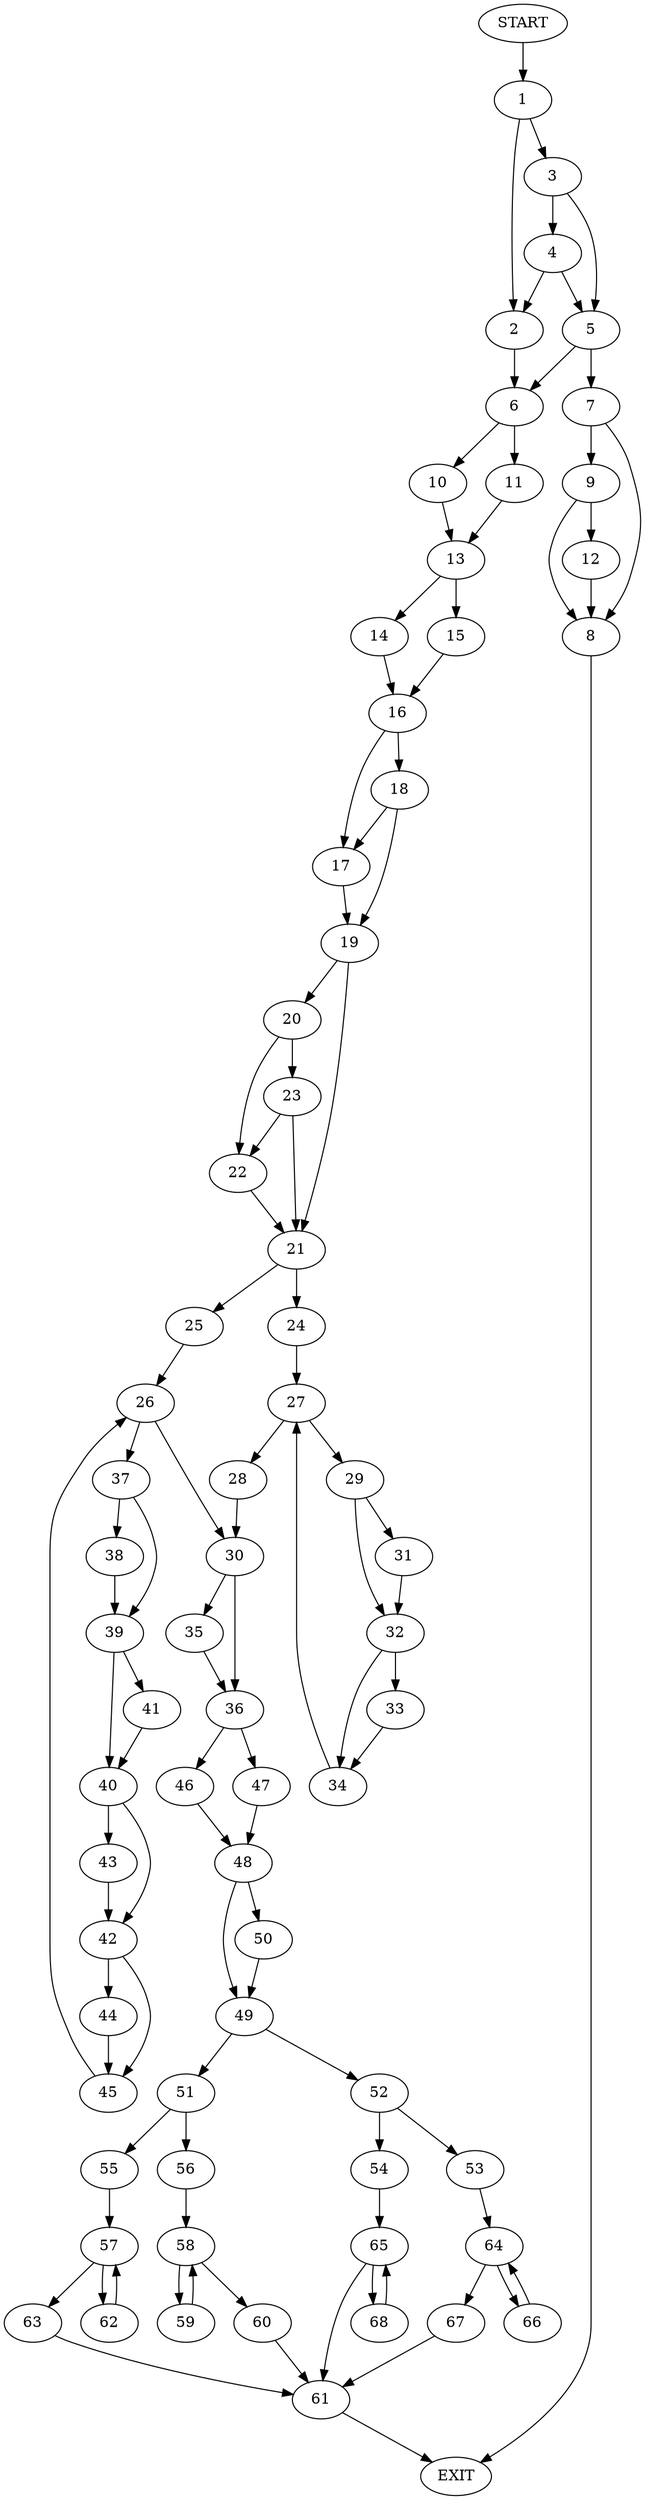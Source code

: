 digraph {
0 [label="START"]
69 [label="EXIT"]
0 -> 1
1 -> 2
1 -> 3
3 -> 4
3 -> 5
2 -> 6
5 -> 7
5 -> 6
4 -> 2
4 -> 5
7 -> 8
7 -> 9
6 -> 10
6 -> 11
8 -> 69
9 -> 8
9 -> 12
12 -> 8
10 -> 13
11 -> 13
13 -> 14
13 -> 15
14 -> 16
15 -> 16
16 -> 17
16 -> 18
18 -> 19
18 -> 17
17 -> 19
19 -> 20
19 -> 21
20 -> 22
20 -> 23
21 -> 24
21 -> 25
22 -> 21
23 -> 22
23 -> 21
25 -> 26
24 -> 27
27 -> 28
27 -> 29
28 -> 30
29 -> 31
29 -> 32
32 -> 33
32 -> 34
31 -> 32
33 -> 34
34 -> 27
30 -> 35
30 -> 36
26 -> 37
26 -> 30
37 -> 38
37 -> 39
39 -> 40
39 -> 41
38 -> 39
40 -> 42
40 -> 43
41 -> 40
43 -> 42
42 -> 44
42 -> 45
45 -> 26
44 -> 45
35 -> 36
36 -> 46
36 -> 47
47 -> 48
46 -> 48
48 -> 49
48 -> 50
50 -> 49
49 -> 51
49 -> 52
52 -> 53
52 -> 54
51 -> 55
51 -> 56
55 -> 57
56 -> 58
58 -> 59
58 -> 60
60 -> 61
59 -> 58
61 -> 69
57 -> 62
57 -> 63
63 -> 61
62 -> 57
53 -> 64
54 -> 65
64 -> 66
64 -> 67
66 -> 64
67 -> 61
65 -> 68
65 -> 61
68 -> 65
}
